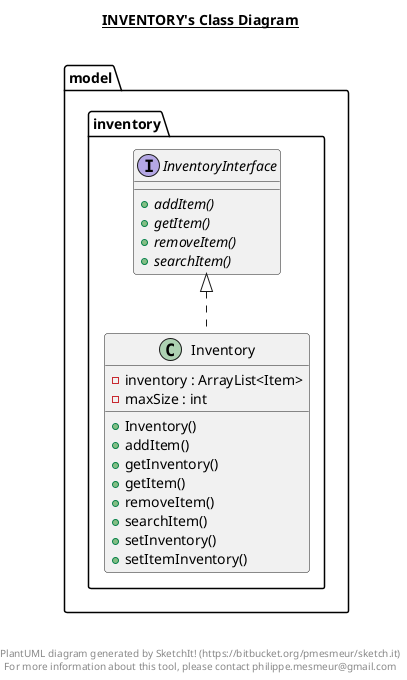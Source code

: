 @startuml

title __INVENTORY's Class Diagram__\n

  namespace model {
    namespace inventory {
      class model.inventory.Inventory {
          - inventory : ArrayList<Item>
          - maxSize : int
          + Inventory()
          + addItem()
          + getInventory()
          + getItem()
          + removeItem()
          + searchItem()
          + setInventory()
          + setItemInventory()
      }
    }
  }
  

  namespace model {
    namespace inventory {
      interface model.inventory.InventoryInterface {
          {abstract} + addItem()
          {abstract} + getItem()
          {abstract} + removeItem()
          {abstract} + searchItem()
      }
    }
  }
  

  model.inventory.Inventory .up.|> InventoryInterface


right footer


PlantUML diagram generated by SketchIt! (https://bitbucket.org/pmesmeur/sketch.it)
For more information about this tool, please contact philippe.mesmeur@gmail.com
endfooter

@enduml
